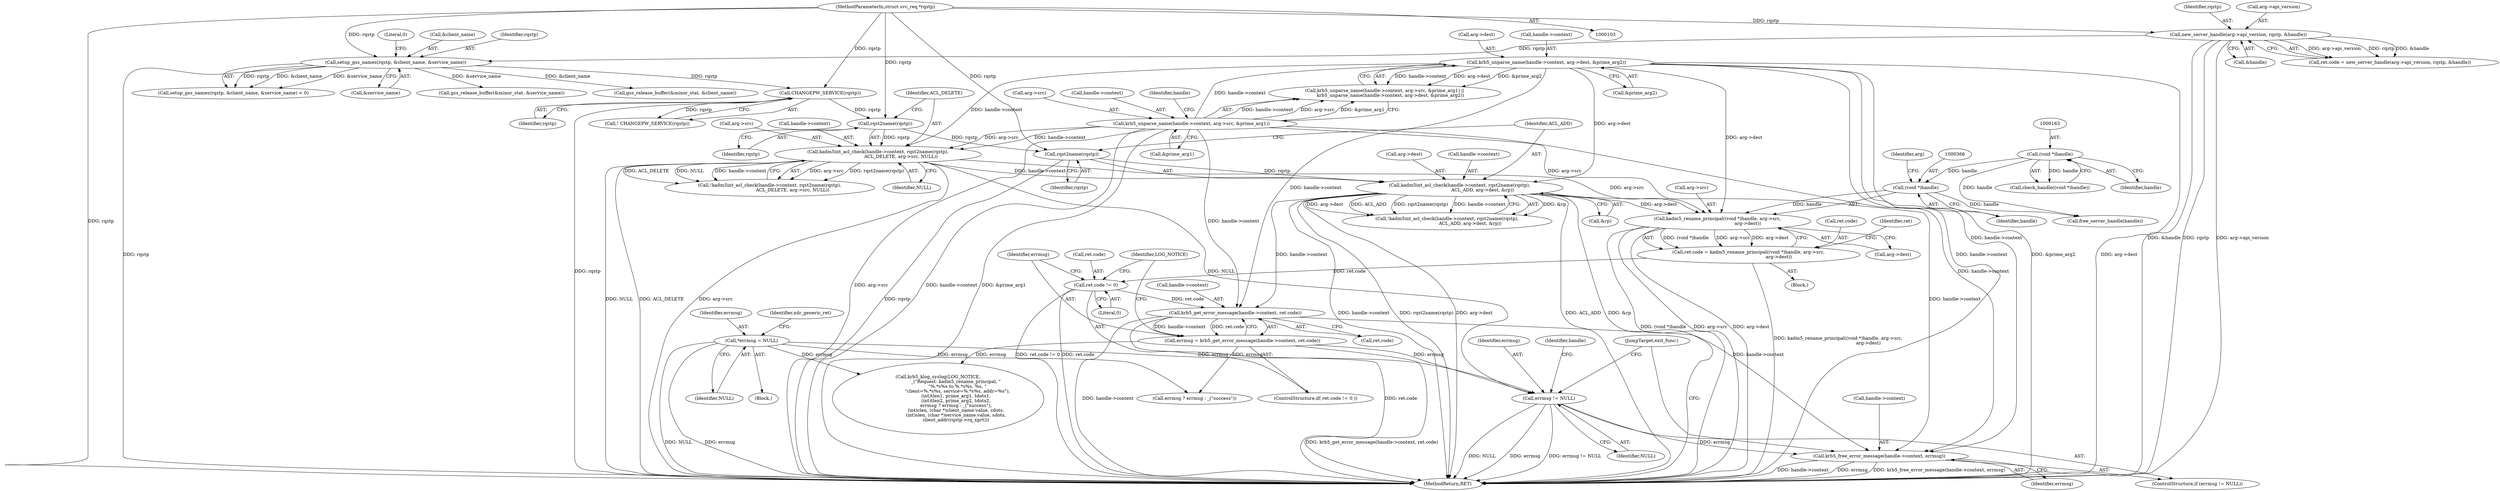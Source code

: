 digraph "0_krb5_83ed75feba32e46f736fcce0d96a0445f29b96c2_18@API" {
"1000434" [label="(Call,krb5_free_error_message(handle->context, errmsg))"];
"1000193" [label="(Call,krb5_unparse_name(handle->context, arg->dest, &prime_arg2))"];
"1000184" [label="(Call,krb5_unparse_name(handle->context, arg->src, &prime_arg1))"];
"1000382" [label="(Call,krb5_get_error_message(handle->context, ret.code))"];
"1000278" [label="(Call,kadm5int_acl_check(handle->context, rqst2name(rqstp),\n                                ACL_ADD, arg->dest, &rp))"];
"1000259" [label="(Call,kadm5int_acl_check(handle->context, rqst2name(rqstp),\n                                ACL_DELETE, arg->src, NULL))"];
"1000263" [label="(Call,rqst2name(rqstp))"];
"1000254" [label="(Call,CHANGEPW_SERVICE(rqstp))"];
"1000168" [label="(Call,setup_gss_names(rqstp, &client_name, &service_name))"];
"1000148" [label="(Call,new_server_handle(arg->api_version, rqstp, &handle))"];
"1000105" [label="(MethodParameterIn,struct svc_req *rqstp)"];
"1000282" [label="(Call,rqst2name(rqstp))"];
"1000375" [label="(Call,ret.code != 0)"];
"1000360" [label="(Call,ret.code = kadm5_rename_principal((void *)handle, arg->src,\n                                          arg->dest))"];
"1000364" [label="(Call,kadm5_rename_principal((void *)handle, arg->src,\n                                          arg->dest))"];
"1000365" [label="(Call,(void *)handle)"];
"1000162" [label="(Call,(void *)handle)"];
"1000431" [label="(Call,errmsg != NULL)"];
"1000128" [label="(Call,*errmsg = NULL)"];
"1000380" [label="(Call,errmsg = krb5_get_error_message(handle->context, ret.code))"];
"1000195" [label="(Identifier,handle)"];
"1000431" [label="(Call,errmsg != NULL)"];
"1000382" [label="(Call,krb5_get_error_message(handle->context, ret.code))"];
"1000438" [label="(Identifier,errmsg)"];
"1000430" [label="(ControlStructure,if (errmsg != NULL))"];
"1000172" [label="(Call,&service_name)"];
"1000435" [label="(Call,handle->context)"];
"1000364" [label="(Call,kadm5_rename_principal((void *)handle, arg->src,\n                                          arg->dest))"];
"1000130" [label="(Identifier,NULL)"];
"1000105" [label="(MethodParameterIn,struct svc_req *rqstp)"];
"1000162" [label="(Call,(void *)handle)"];
"1000194" [label="(Call,handle->context)"];
"1000263" [label="(Call,rqst2name(rqstp))"];
"1000260" [label="(Call,handle->context)"];
"1000436" [label="(Identifier,handle)"];
"1000253" [label="(Call,! CHANGEPW_SERVICE(rqstp))"];
"1000188" [label="(Call,arg->src)"];
"1000403" [label="(Call,errmsg ? errmsg : _(\"success\"))"];
"1000285" [label="(Call,arg->dest)"];
"1000377" [label="(Identifier,ret)"];
"1000152" [label="(Identifier,rqstp)"];
"1000361" [label="(Call,ret.code)"];
"1000368" [label="(Call,arg->src)"];
"1000367" [label="(Identifier,handle)"];
"1000279" [label="(Call,handle->context)"];
"1000193" [label="(Call,krb5_unparse_name(handle->context, arg->dest, &prime_arg2))"];
"1000449" [label="(Call,gss_release_buffer(&minor_stat, &service_name))"];
"1000360" [label="(Call,ret.code = kadm5_rename_principal((void *)handle, arg->src,\n                                          arg->dest))"];
"1000148" [label="(Call,new_server_handle(arg->api_version, rqstp, &handle))"];
"1000434" [label="(Call,krb5_free_error_message(handle->context, errmsg))"];
"1000439" [label="(JumpTarget,exit_func:)"];
"1000433" [label="(Identifier,NULL)"];
"1000106" [label="(Block,)"];
"1000359" [label="(Block,)"];
"1000168" [label="(Call,setup_gss_names(rqstp, &client_name, &service_name))"];
"1000375" [label="(Call,ret.code != 0)"];
"1000161" [label="(Call,check_handle((void *)handle))"];
"1000269" [label="(Identifier,NULL)"];
"1000149" [label="(Call,arg->api_version)"];
"1000374" [label="(ControlStructure,if( ret.code != 0 ))"];
"1000432" [label="(Identifier,errmsg)"];
"1000191" [label="(Call,&prime_arg1)"];
"1000278" [label="(Call,kadm5int_acl_check(handle->context, rqst2name(rqstp),\n                                ACL_ADD, arg->dest, &rp))"];
"1000383" [label="(Call,handle->context)"];
"1000153" [label="(Call,&handle)"];
"1000277" [label="(Call,!kadm5int_acl_check(handle->context, rqst2name(rqstp),\n                                ACL_ADD, arg->dest, &rp))"];
"1000282" [label="(Call,rqst2name(rqstp))"];
"1000380" [label="(Call,errmsg = krb5_get_error_message(handle->context, ret.code))"];
"1000164" [label="(Identifier,handle)"];
"1000140" [label="(Identifier,xdr_generic_ret)"];
"1000365" [label="(Call,(void *)handle)"];
"1000266" [label="(Call,arg->src)"];
"1000371" [label="(Call,arg->dest)"];
"1000129" [label="(Identifier,errmsg)"];
"1000376" [label="(Call,ret.code)"];
"1000200" [label="(Call,&prime_arg2)"];
"1000197" [label="(Call,arg->dest)"];
"1000369" [label="(Identifier,arg)"];
"1000144" [label="(Call,ret.code = new_server_handle(arg->api_version, rqstp, &handle))"];
"1000184" [label="(Call,krb5_unparse_name(handle->context, arg->src, &prime_arg1))"];
"1000264" [label="(Identifier,rqstp)"];
"1000170" [label="(Call,&client_name)"];
"1000389" [label="(Call,krb5_klog_syslog(LOG_NOTICE,\n                         _(\"Request: kadm5_rename_principal, \"\n                           \"%.*s%s to %.*s%s, %s, \"\n                           \"client=%.*s%s, service=%.*s%s, addr=%s\"),\n                         (int)tlen1, prime_arg1, tdots1,\n                         (int)tlen2, prime_arg2, tdots2,\n                         errmsg ? errmsg : _(\"success\"),\n                         (int)clen, (char *)client_name.value, cdots,\n                         (int)slen, (char *)service_name.value, sdots,\n                         client_addr(rqstp->rq_xprt)))"];
"1000128" [label="(Call,*errmsg = NULL)"];
"1000258" [label="(Call,!kadm5int_acl_check(handle->context, rqst2name(rqstp),\n                                ACL_DELETE, arg->src, NULL))"];
"1000283" [label="(Identifier,rqstp)"];
"1000379" [label="(Literal,0)"];
"1000444" [label="(Call,gss_release_buffer(&minor_stat, &client_name))"];
"1000381" [label="(Identifier,errmsg)"];
"1000185" [label="(Call,handle->context)"];
"1000183" [label="(Call,krb5_unparse_name(handle->context, arg->src, &prime_arg1) ||\n        krb5_unparse_name(handle->context, arg->dest, &prime_arg2))"];
"1000255" [label="(Identifier,rqstp)"];
"1000459" [label="(MethodReturn,RET)"];
"1000265" [label="(Identifier,ACL_DELETE)"];
"1000169" [label="(Identifier,rqstp)"];
"1000259" [label="(Call,kadm5int_acl_check(handle->context, rqst2name(rqstp),\n                                ACL_DELETE, arg->src, NULL))"];
"1000386" [label="(Call,ret.code)"];
"1000284" [label="(Identifier,ACL_ADD)"];
"1000390" [label="(Identifier,LOG_NOTICE)"];
"1000174" [label="(Literal,0)"];
"1000454" [label="(Call,free_server_handle(handle))"];
"1000254" [label="(Call,CHANGEPW_SERVICE(rqstp))"];
"1000167" [label="(Call,setup_gss_names(rqstp, &client_name, &service_name) < 0)"];
"1000288" [label="(Call,&rp)"];
"1000434" -> "1000430"  [label="AST: "];
"1000434" -> "1000438"  [label="CFG: "];
"1000435" -> "1000434"  [label="AST: "];
"1000438" -> "1000434"  [label="AST: "];
"1000439" -> "1000434"  [label="CFG: "];
"1000434" -> "1000459"  [label="DDG: errmsg"];
"1000434" -> "1000459"  [label="DDG: krb5_free_error_message(handle->context, errmsg)"];
"1000434" -> "1000459"  [label="DDG: handle->context"];
"1000193" -> "1000434"  [label="DDG: handle->context"];
"1000382" -> "1000434"  [label="DDG: handle->context"];
"1000184" -> "1000434"  [label="DDG: handle->context"];
"1000278" -> "1000434"  [label="DDG: handle->context"];
"1000431" -> "1000434"  [label="DDG: errmsg"];
"1000193" -> "1000183"  [label="AST: "];
"1000193" -> "1000200"  [label="CFG: "];
"1000194" -> "1000193"  [label="AST: "];
"1000197" -> "1000193"  [label="AST: "];
"1000200" -> "1000193"  [label="AST: "];
"1000183" -> "1000193"  [label="CFG: "];
"1000193" -> "1000459"  [label="DDG: handle->context"];
"1000193" -> "1000459"  [label="DDG: &prime_arg2"];
"1000193" -> "1000459"  [label="DDG: arg->dest"];
"1000193" -> "1000183"  [label="DDG: handle->context"];
"1000193" -> "1000183"  [label="DDG: arg->dest"];
"1000193" -> "1000183"  [label="DDG: &prime_arg2"];
"1000184" -> "1000193"  [label="DDG: handle->context"];
"1000193" -> "1000259"  [label="DDG: handle->context"];
"1000193" -> "1000278"  [label="DDG: arg->dest"];
"1000193" -> "1000364"  [label="DDG: arg->dest"];
"1000193" -> "1000382"  [label="DDG: handle->context"];
"1000184" -> "1000183"  [label="AST: "];
"1000184" -> "1000191"  [label="CFG: "];
"1000185" -> "1000184"  [label="AST: "];
"1000188" -> "1000184"  [label="AST: "];
"1000191" -> "1000184"  [label="AST: "];
"1000195" -> "1000184"  [label="CFG: "];
"1000183" -> "1000184"  [label="CFG: "];
"1000184" -> "1000459"  [label="DDG: arg->src"];
"1000184" -> "1000459"  [label="DDG: handle->context"];
"1000184" -> "1000459"  [label="DDG: &prime_arg1"];
"1000184" -> "1000183"  [label="DDG: handle->context"];
"1000184" -> "1000183"  [label="DDG: arg->src"];
"1000184" -> "1000183"  [label="DDG: &prime_arg1"];
"1000184" -> "1000259"  [label="DDG: handle->context"];
"1000184" -> "1000259"  [label="DDG: arg->src"];
"1000184" -> "1000364"  [label="DDG: arg->src"];
"1000184" -> "1000382"  [label="DDG: handle->context"];
"1000382" -> "1000380"  [label="AST: "];
"1000382" -> "1000386"  [label="CFG: "];
"1000383" -> "1000382"  [label="AST: "];
"1000386" -> "1000382"  [label="AST: "];
"1000380" -> "1000382"  [label="CFG: "];
"1000382" -> "1000459"  [label="DDG: handle->context"];
"1000382" -> "1000459"  [label="DDG: ret.code"];
"1000382" -> "1000380"  [label="DDG: handle->context"];
"1000382" -> "1000380"  [label="DDG: ret.code"];
"1000278" -> "1000382"  [label="DDG: handle->context"];
"1000375" -> "1000382"  [label="DDG: ret.code"];
"1000278" -> "1000277"  [label="AST: "];
"1000278" -> "1000288"  [label="CFG: "];
"1000279" -> "1000278"  [label="AST: "];
"1000282" -> "1000278"  [label="AST: "];
"1000284" -> "1000278"  [label="AST: "];
"1000285" -> "1000278"  [label="AST: "];
"1000288" -> "1000278"  [label="AST: "];
"1000277" -> "1000278"  [label="CFG: "];
"1000278" -> "1000459"  [label="DDG: arg->dest"];
"1000278" -> "1000459"  [label="DDG: rqst2name(rqstp)"];
"1000278" -> "1000459"  [label="DDG: ACL_ADD"];
"1000278" -> "1000459"  [label="DDG: &rp"];
"1000278" -> "1000459"  [label="DDG: handle->context"];
"1000278" -> "1000277"  [label="DDG: &rp"];
"1000278" -> "1000277"  [label="DDG: arg->dest"];
"1000278" -> "1000277"  [label="DDG: ACL_ADD"];
"1000278" -> "1000277"  [label="DDG: rqst2name(rqstp)"];
"1000278" -> "1000277"  [label="DDG: handle->context"];
"1000259" -> "1000278"  [label="DDG: handle->context"];
"1000282" -> "1000278"  [label="DDG: rqstp"];
"1000278" -> "1000364"  [label="DDG: arg->dest"];
"1000259" -> "1000258"  [label="AST: "];
"1000259" -> "1000269"  [label="CFG: "];
"1000260" -> "1000259"  [label="AST: "];
"1000263" -> "1000259"  [label="AST: "];
"1000265" -> "1000259"  [label="AST: "];
"1000266" -> "1000259"  [label="AST: "];
"1000269" -> "1000259"  [label="AST: "];
"1000258" -> "1000259"  [label="CFG: "];
"1000259" -> "1000459"  [label="DDG: NULL"];
"1000259" -> "1000459"  [label="DDG: ACL_DELETE"];
"1000259" -> "1000459"  [label="DDG: arg->src"];
"1000259" -> "1000258"  [label="DDG: arg->src"];
"1000259" -> "1000258"  [label="DDG: rqst2name(rqstp)"];
"1000259" -> "1000258"  [label="DDG: ACL_DELETE"];
"1000259" -> "1000258"  [label="DDG: NULL"];
"1000259" -> "1000258"  [label="DDG: handle->context"];
"1000263" -> "1000259"  [label="DDG: rqstp"];
"1000259" -> "1000364"  [label="DDG: arg->src"];
"1000259" -> "1000431"  [label="DDG: NULL"];
"1000263" -> "1000264"  [label="CFG: "];
"1000264" -> "1000263"  [label="AST: "];
"1000265" -> "1000263"  [label="CFG: "];
"1000254" -> "1000263"  [label="DDG: rqstp"];
"1000105" -> "1000263"  [label="DDG: rqstp"];
"1000263" -> "1000282"  [label="DDG: rqstp"];
"1000254" -> "1000253"  [label="AST: "];
"1000254" -> "1000255"  [label="CFG: "];
"1000255" -> "1000254"  [label="AST: "];
"1000253" -> "1000254"  [label="CFG: "];
"1000254" -> "1000459"  [label="DDG: rqstp"];
"1000254" -> "1000253"  [label="DDG: rqstp"];
"1000168" -> "1000254"  [label="DDG: rqstp"];
"1000105" -> "1000254"  [label="DDG: rqstp"];
"1000168" -> "1000167"  [label="AST: "];
"1000168" -> "1000172"  [label="CFG: "];
"1000169" -> "1000168"  [label="AST: "];
"1000170" -> "1000168"  [label="AST: "];
"1000172" -> "1000168"  [label="AST: "];
"1000174" -> "1000168"  [label="CFG: "];
"1000168" -> "1000459"  [label="DDG: rqstp"];
"1000168" -> "1000167"  [label="DDG: rqstp"];
"1000168" -> "1000167"  [label="DDG: &client_name"];
"1000168" -> "1000167"  [label="DDG: &service_name"];
"1000148" -> "1000168"  [label="DDG: rqstp"];
"1000105" -> "1000168"  [label="DDG: rqstp"];
"1000168" -> "1000444"  [label="DDG: &client_name"];
"1000168" -> "1000449"  [label="DDG: &service_name"];
"1000148" -> "1000144"  [label="AST: "];
"1000148" -> "1000153"  [label="CFG: "];
"1000149" -> "1000148"  [label="AST: "];
"1000152" -> "1000148"  [label="AST: "];
"1000153" -> "1000148"  [label="AST: "];
"1000144" -> "1000148"  [label="CFG: "];
"1000148" -> "1000459"  [label="DDG: rqstp"];
"1000148" -> "1000459"  [label="DDG: arg->api_version"];
"1000148" -> "1000459"  [label="DDG: &handle"];
"1000148" -> "1000144"  [label="DDG: arg->api_version"];
"1000148" -> "1000144"  [label="DDG: rqstp"];
"1000148" -> "1000144"  [label="DDG: &handle"];
"1000105" -> "1000148"  [label="DDG: rqstp"];
"1000105" -> "1000103"  [label="AST: "];
"1000105" -> "1000459"  [label="DDG: rqstp"];
"1000105" -> "1000282"  [label="DDG: rqstp"];
"1000282" -> "1000283"  [label="CFG: "];
"1000283" -> "1000282"  [label="AST: "];
"1000284" -> "1000282"  [label="CFG: "];
"1000282" -> "1000459"  [label="DDG: rqstp"];
"1000375" -> "1000374"  [label="AST: "];
"1000375" -> "1000379"  [label="CFG: "];
"1000376" -> "1000375"  [label="AST: "];
"1000379" -> "1000375"  [label="AST: "];
"1000381" -> "1000375"  [label="CFG: "];
"1000390" -> "1000375"  [label="CFG: "];
"1000375" -> "1000459"  [label="DDG: ret.code"];
"1000375" -> "1000459"  [label="DDG: ret.code != 0"];
"1000360" -> "1000375"  [label="DDG: ret.code"];
"1000360" -> "1000359"  [label="AST: "];
"1000360" -> "1000364"  [label="CFG: "];
"1000361" -> "1000360"  [label="AST: "];
"1000364" -> "1000360"  [label="AST: "];
"1000377" -> "1000360"  [label="CFG: "];
"1000360" -> "1000459"  [label="DDG: kadm5_rename_principal((void *)handle, arg->src,\n                                          arg->dest)"];
"1000364" -> "1000360"  [label="DDG: (void *)handle"];
"1000364" -> "1000360"  [label="DDG: arg->src"];
"1000364" -> "1000360"  [label="DDG: arg->dest"];
"1000364" -> "1000371"  [label="CFG: "];
"1000365" -> "1000364"  [label="AST: "];
"1000368" -> "1000364"  [label="AST: "];
"1000371" -> "1000364"  [label="AST: "];
"1000364" -> "1000459"  [label="DDG: (void *)handle"];
"1000364" -> "1000459"  [label="DDG: arg->src"];
"1000364" -> "1000459"  [label="DDG: arg->dest"];
"1000365" -> "1000364"  [label="DDG: handle"];
"1000365" -> "1000367"  [label="CFG: "];
"1000366" -> "1000365"  [label="AST: "];
"1000367" -> "1000365"  [label="AST: "];
"1000369" -> "1000365"  [label="CFG: "];
"1000162" -> "1000365"  [label="DDG: handle"];
"1000365" -> "1000454"  [label="DDG: handle"];
"1000162" -> "1000161"  [label="AST: "];
"1000162" -> "1000164"  [label="CFG: "];
"1000163" -> "1000162"  [label="AST: "];
"1000164" -> "1000162"  [label="AST: "];
"1000161" -> "1000162"  [label="CFG: "];
"1000162" -> "1000161"  [label="DDG: handle"];
"1000162" -> "1000454"  [label="DDG: handle"];
"1000431" -> "1000430"  [label="AST: "];
"1000431" -> "1000433"  [label="CFG: "];
"1000432" -> "1000431"  [label="AST: "];
"1000433" -> "1000431"  [label="AST: "];
"1000436" -> "1000431"  [label="CFG: "];
"1000439" -> "1000431"  [label="CFG: "];
"1000431" -> "1000459"  [label="DDG: errmsg"];
"1000431" -> "1000459"  [label="DDG: errmsg != NULL"];
"1000431" -> "1000459"  [label="DDG: NULL"];
"1000128" -> "1000431"  [label="DDG: errmsg"];
"1000380" -> "1000431"  [label="DDG: errmsg"];
"1000128" -> "1000106"  [label="AST: "];
"1000128" -> "1000130"  [label="CFG: "];
"1000129" -> "1000128"  [label="AST: "];
"1000130" -> "1000128"  [label="AST: "];
"1000140" -> "1000128"  [label="CFG: "];
"1000128" -> "1000459"  [label="DDG: NULL"];
"1000128" -> "1000459"  [label="DDG: errmsg"];
"1000128" -> "1000389"  [label="DDG: errmsg"];
"1000128" -> "1000403"  [label="DDG: errmsg"];
"1000380" -> "1000374"  [label="AST: "];
"1000381" -> "1000380"  [label="AST: "];
"1000390" -> "1000380"  [label="CFG: "];
"1000380" -> "1000459"  [label="DDG: krb5_get_error_message(handle->context, ret.code)"];
"1000380" -> "1000389"  [label="DDG: errmsg"];
"1000380" -> "1000403"  [label="DDG: errmsg"];
}
